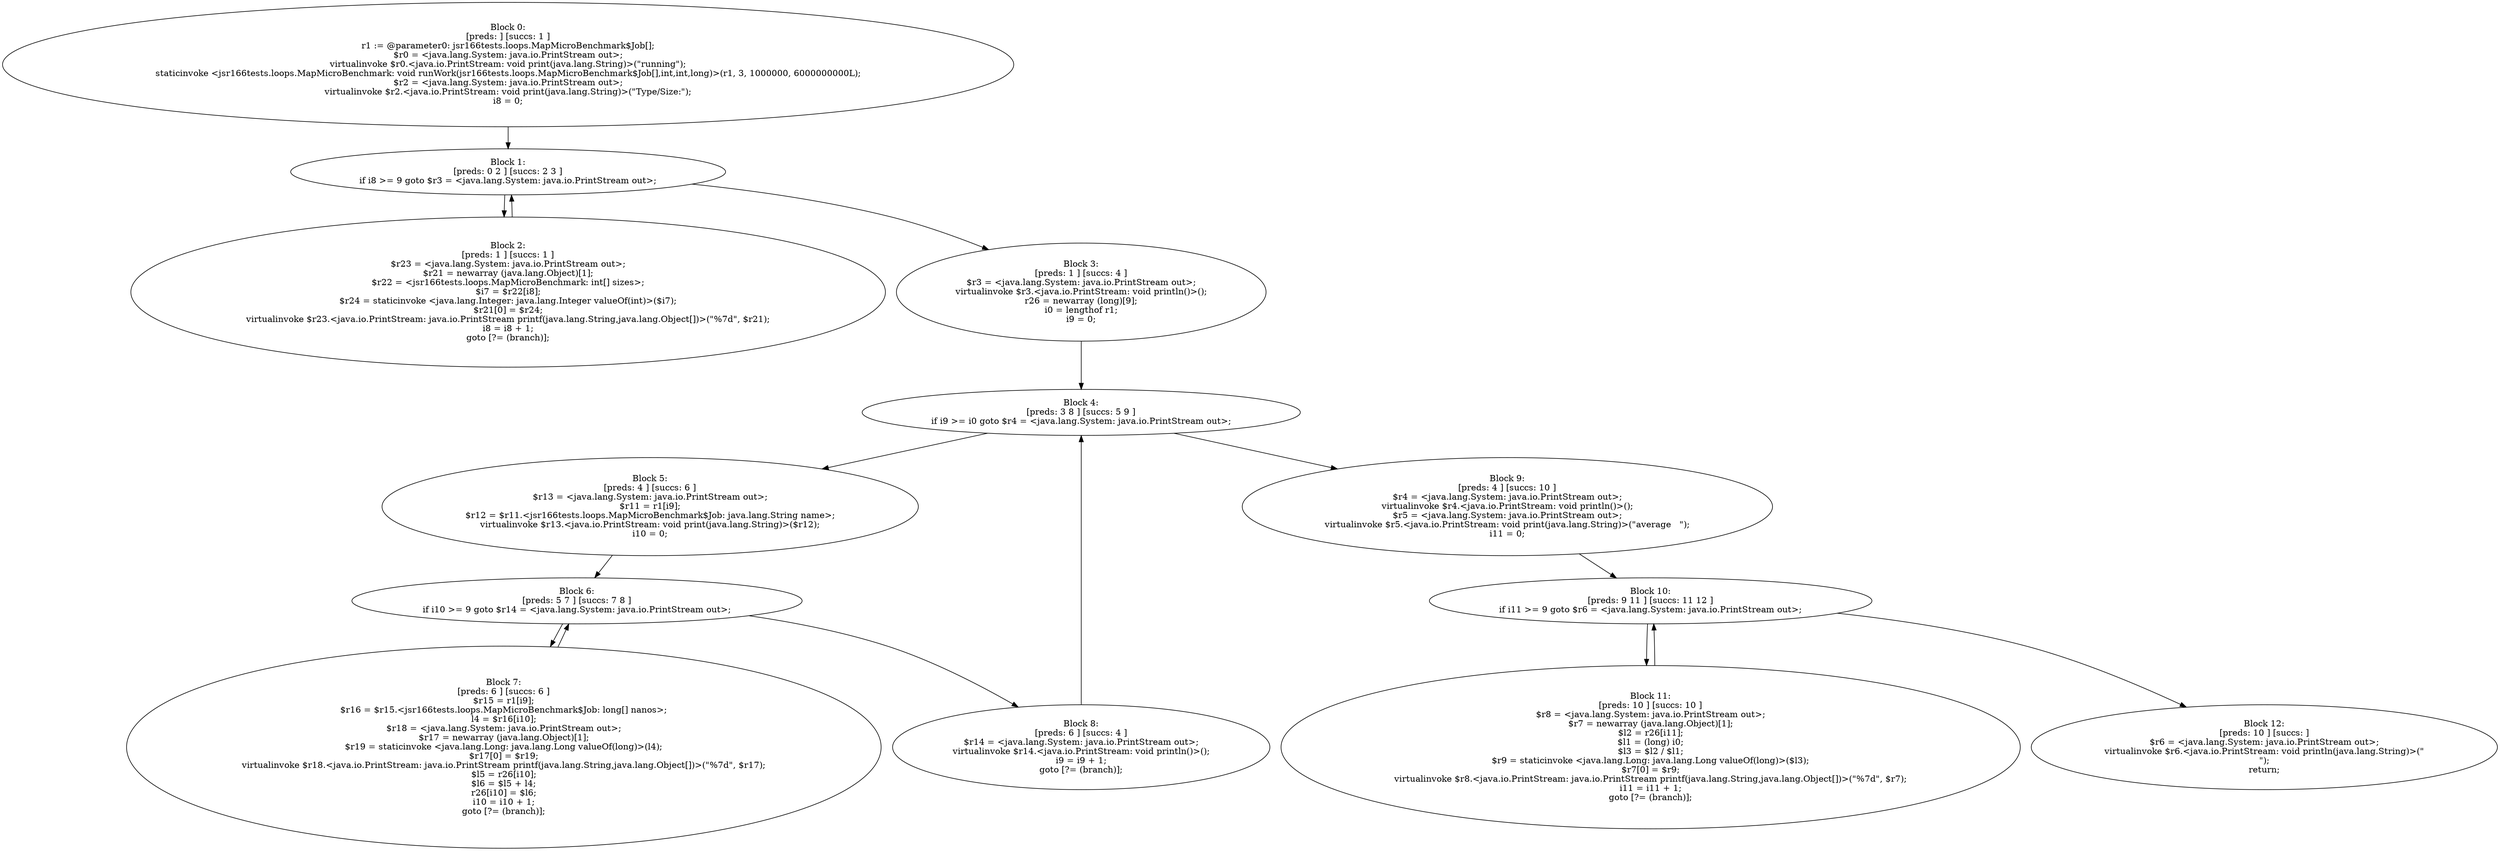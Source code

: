 digraph "unitGraph" {
    "Block 0:
[preds: ] [succs: 1 ]
r1 := @parameter0: jsr166tests.loops.MapMicroBenchmark$Job[];
$r0 = <java.lang.System: java.io.PrintStream out>;
virtualinvoke $r0.<java.io.PrintStream: void print(java.lang.String)>(\"running\");
staticinvoke <jsr166tests.loops.MapMicroBenchmark: void runWork(jsr166tests.loops.MapMicroBenchmark$Job[],int,int,long)>(r1, 3, 1000000, 6000000000L);
$r2 = <java.lang.System: java.io.PrintStream out>;
virtualinvoke $r2.<java.io.PrintStream: void print(java.lang.String)>(\"Type/Size:\");
i8 = 0;
"
    "Block 1:
[preds: 0 2 ] [succs: 2 3 ]
if i8 >= 9 goto $r3 = <java.lang.System: java.io.PrintStream out>;
"
    "Block 2:
[preds: 1 ] [succs: 1 ]
$r23 = <java.lang.System: java.io.PrintStream out>;
$r21 = newarray (java.lang.Object)[1];
$r22 = <jsr166tests.loops.MapMicroBenchmark: int[] sizes>;
$i7 = $r22[i8];
$r24 = staticinvoke <java.lang.Integer: java.lang.Integer valueOf(int)>($i7);
$r21[0] = $r24;
virtualinvoke $r23.<java.io.PrintStream: java.io.PrintStream printf(java.lang.String,java.lang.Object[])>(\"%7d\", $r21);
i8 = i8 + 1;
goto [?= (branch)];
"
    "Block 3:
[preds: 1 ] [succs: 4 ]
$r3 = <java.lang.System: java.io.PrintStream out>;
virtualinvoke $r3.<java.io.PrintStream: void println()>();
r26 = newarray (long)[9];
i0 = lengthof r1;
i9 = 0;
"
    "Block 4:
[preds: 3 8 ] [succs: 5 9 ]
if i9 >= i0 goto $r4 = <java.lang.System: java.io.PrintStream out>;
"
    "Block 5:
[preds: 4 ] [succs: 6 ]
$r13 = <java.lang.System: java.io.PrintStream out>;
$r11 = r1[i9];
$r12 = $r11.<jsr166tests.loops.MapMicroBenchmark$Job: java.lang.String name>;
virtualinvoke $r13.<java.io.PrintStream: void print(java.lang.String)>($r12);
i10 = 0;
"
    "Block 6:
[preds: 5 7 ] [succs: 7 8 ]
if i10 >= 9 goto $r14 = <java.lang.System: java.io.PrintStream out>;
"
    "Block 7:
[preds: 6 ] [succs: 6 ]
$r15 = r1[i9];
$r16 = $r15.<jsr166tests.loops.MapMicroBenchmark$Job: long[] nanos>;
l4 = $r16[i10];
$r18 = <java.lang.System: java.io.PrintStream out>;
$r17 = newarray (java.lang.Object)[1];
$r19 = staticinvoke <java.lang.Long: java.lang.Long valueOf(long)>(l4);
$r17[0] = $r19;
virtualinvoke $r18.<java.io.PrintStream: java.io.PrintStream printf(java.lang.String,java.lang.Object[])>(\"%7d\", $r17);
$l5 = r26[i10];
$l6 = $l5 + l4;
r26[i10] = $l6;
i10 = i10 + 1;
goto [?= (branch)];
"
    "Block 8:
[preds: 6 ] [succs: 4 ]
$r14 = <java.lang.System: java.io.PrintStream out>;
virtualinvoke $r14.<java.io.PrintStream: void println()>();
i9 = i9 + 1;
goto [?= (branch)];
"
    "Block 9:
[preds: 4 ] [succs: 10 ]
$r4 = <java.lang.System: java.io.PrintStream out>;
virtualinvoke $r4.<java.io.PrintStream: void println()>();
$r5 = <java.lang.System: java.io.PrintStream out>;
virtualinvoke $r5.<java.io.PrintStream: void print(java.lang.String)>(\"average   \");
i11 = 0;
"
    "Block 10:
[preds: 9 11 ] [succs: 11 12 ]
if i11 >= 9 goto $r6 = <java.lang.System: java.io.PrintStream out>;
"
    "Block 11:
[preds: 10 ] [succs: 10 ]
$r8 = <java.lang.System: java.io.PrintStream out>;
$r7 = newarray (java.lang.Object)[1];
$l2 = r26[i11];
$l1 = (long) i0;
$l3 = $l2 / $l1;
$r9 = staticinvoke <java.lang.Long: java.lang.Long valueOf(long)>($l3);
$r7[0] = $r9;
virtualinvoke $r8.<java.io.PrintStream: java.io.PrintStream printf(java.lang.String,java.lang.Object[])>(\"%7d\", $r7);
i11 = i11 + 1;
goto [?= (branch)];
"
    "Block 12:
[preds: 10 ] [succs: ]
$r6 = <java.lang.System: java.io.PrintStream out>;
virtualinvoke $r6.<java.io.PrintStream: void println(java.lang.String)>(\"\n\");
return;
"
    "Block 0:
[preds: ] [succs: 1 ]
r1 := @parameter0: jsr166tests.loops.MapMicroBenchmark$Job[];
$r0 = <java.lang.System: java.io.PrintStream out>;
virtualinvoke $r0.<java.io.PrintStream: void print(java.lang.String)>(\"running\");
staticinvoke <jsr166tests.loops.MapMicroBenchmark: void runWork(jsr166tests.loops.MapMicroBenchmark$Job[],int,int,long)>(r1, 3, 1000000, 6000000000L);
$r2 = <java.lang.System: java.io.PrintStream out>;
virtualinvoke $r2.<java.io.PrintStream: void print(java.lang.String)>(\"Type/Size:\");
i8 = 0;
"->"Block 1:
[preds: 0 2 ] [succs: 2 3 ]
if i8 >= 9 goto $r3 = <java.lang.System: java.io.PrintStream out>;
";
    "Block 1:
[preds: 0 2 ] [succs: 2 3 ]
if i8 >= 9 goto $r3 = <java.lang.System: java.io.PrintStream out>;
"->"Block 2:
[preds: 1 ] [succs: 1 ]
$r23 = <java.lang.System: java.io.PrintStream out>;
$r21 = newarray (java.lang.Object)[1];
$r22 = <jsr166tests.loops.MapMicroBenchmark: int[] sizes>;
$i7 = $r22[i8];
$r24 = staticinvoke <java.lang.Integer: java.lang.Integer valueOf(int)>($i7);
$r21[0] = $r24;
virtualinvoke $r23.<java.io.PrintStream: java.io.PrintStream printf(java.lang.String,java.lang.Object[])>(\"%7d\", $r21);
i8 = i8 + 1;
goto [?= (branch)];
";
    "Block 1:
[preds: 0 2 ] [succs: 2 3 ]
if i8 >= 9 goto $r3 = <java.lang.System: java.io.PrintStream out>;
"->"Block 3:
[preds: 1 ] [succs: 4 ]
$r3 = <java.lang.System: java.io.PrintStream out>;
virtualinvoke $r3.<java.io.PrintStream: void println()>();
r26 = newarray (long)[9];
i0 = lengthof r1;
i9 = 0;
";
    "Block 2:
[preds: 1 ] [succs: 1 ]
$r23 = <java.lang.System: java.io.PrintStream out>;
$r21 = newarray (java.lang.Object)[1];
$r22 = <jsr166tests.loops.MapMicroBenchmark: int[] sizes>;
$i7 = $r22[i8];
$r24 = staticinvoke <java.lang.Integer: java.lang.Integer valueOf(int)>($i7);
$r21[0] = $r24;
virtualinvoke $r23.<java.io.PrintStream: java.io.PrintStream printf(java.lang.String,java.lang.Object[])>(\"%7d\", $r21);
i8 = i8 + 1;
goto [?= (branch)];
"->"Block 1:
[preds: 0 2 ] [succs: 2 3 ]
if i8 >= 9 goto $r3 = <java.lang.System: java.io.PrintStream out>;
";
    "Block 3:
[preds: 1 ] [succs: 4 ]
$r3 = <java.lang.System: java.io.PrintStream out>;
virtualinvoke $r3.<java.io.PrintStream: void println()>();
r26 = newarray (long)[9];
i0 = lengthof r1;
i9 = 0;
"->"Block 4:
[preds: 3 8 ] [succs: 5 9 ]
if i9 >= i0 goto $r4 = <java.lang.System: java.io.PrintStream out>;
";
    "Block 4:
[preds: 3 8 ] [succs: 5 9 ]
if i9 >= i0 goto $r4 = <java.lang.System: java.io.PrintStream out>;
"->"Block 5:
[preds: 4 ] [succs: 6 ]
$r13 = <java.lang.System: java.io.PrintStream out>;
$r11 = r1[i9];
$r12 = $r11.<jsr166tests.loops.MapMicroBenchmark$Job: java.lang.String name>;
virtualinvoke $r13.<java.io.PrintStream: void print(java.lang.String)>($r12);
i10 = 0;
";
    "Block 4:
[preds: 3 8 ] [succs: 5 9 ]
if i9 >= i0 goto $r4 = <java.lang.System: java.io.PrintStream out>;
"->"Block 9:
[preds: 4 ] [succs: 10 ]
$r4 = <java.lang.System: java.io.PrintStream out>;
virtualinvoke $r4.<java.io.PrintStream: void println()>();
$r5 = <java.lang.System: java.io.PrintStream out>;
virtualinvoke $r5.<java.io.PrintStream: void print(java.lang.String)>(\"average   \");
i11 = 0;
";
    "Block 5:
[preds: 4 ] [succs: 6 ]
$r13 = <java.lang.System: java.io.PrintStream out>;
$r11 = r1[i9];
$r12 = $r11.<jsr166tests.loops.MapMicroBenchmark$Job: java.lang.String name>;
virtualinvoke $r13.<java.io.PrintStream: void print(java.lang.String)>($r12);
i10 = 0;
"->"Block 6:
[preds: 5 7 ] [succs: 7 8 ]
if i10 >= 9 goto $r14 = <java.lang.System: java.io.PrintStream out>;
";
    "Block 6:
[preds: 5 7 ] [succs: 7 8 ]
if i10 >= 9 goto $r14 = <java.lang.System: java.io.PrintStream out>;
"->"Block 7:
[preds: 6 ] [succs: 6 ]
$r15 = r1[i9];
$r16 = $r15.<jsr166tests.loops.MapMicroBenchmark$Job: long[] nanos>;
l4 = $r16[i10];
$r18 = <java.lang.System: java.io.PrintStream out>;
$r17 = newarray (java.lang.Object)[1];
$r19 = staticinvoke <java.lang.Long: java.lang.Long valueOf(long)>(l4);
$r17[0] = $r19;
virtualinvoke $r18.<java.io.PrintStream: java.io.PrintStream printf(java.lang.String,java.lang.Object[])>(\"%7d\", $r17);
$l5 = r26[i10];
$l6 = $l5 + l4;
r26[i10] = $l6;
i10 = i10 + 1;
goto [?= (branch)];
";
    "Block 6:
[preds: 5 7 ] [succs: 7 8 ]
if i10 >= 9 goto $r14 = <java.lang.System: java.io.PrintStream out>;
"->"Block 8:
[preds: 6 ] [succs: 4 ]
$r14 = <java.lang.System: java.io.PrintStream out>;
virtualinvoke $r14.<java.io.PrintStream: void println()>();
i9 = i9 + 1;
goto [?= (branch)];
";
    "Block 7:
[preds: 6 ] [succs: 6 ]
$r15 = r1[i9];
$r16 = $r15.<jsr166tests.loops.MapMicroBenchmark$Job: long[] nanos>;
l4 = $r16[i10];
$r18 = <java.lang.System: java.io.PrintStream out>;
$r17 = newarray (java.lang.Object)[1];
$r19 = staticinvoke <java.lang.Long: java.lang.Long valueOf(long)>(l4);
$r17[0] = $r19;
virtualinvoke $r18.<java.io.PrintStream: java.io.PrintStream printf(java.lang.String,java.lang.Object[])>(\"%7d\", $r17);
$l5 = r26[i10];
$l6 = $l5 + l4;
r26[i10] = $l6;
i10 = i10 + 1;
goto [?= (branch)];
"->"Block 6:
[preds: 5 7 ] [succs: 7 8 ]
if i10 >= 9 goto $r14 = <java.lang.System: java.io.PrintStream out>;
";
    "Block 8:
[preds: 6 ] [succs: 4 ]
$r14 = <java.lang.System: java.io.PrintStream out>;
virtualinvoke $r14.<java.io.PrintStream: void println()>();
i9 = i9 + 1;
goto [?= (branch)];
"->"Block 4:
[preds: 3 8 ] [succs: 5 9 ]
if i9 >= i0 goto $r4 = <java.lang.System: java.io.PrintStream out>;
";
    "Block 9:
[preds: 4 ] [succs: 10 ]
$r4 = <java.lang.System: java.io.PrintStream out>;
virtualinvoke $r4.<java.io.PrintStream: void println()>();
$r5 = <java.lang.System: java.io.PrintStream out>;
virtualinvoke $r5.<java.io.PrintStream: void print(java.lang.String)>(\"average   \");
i11 = 0;
"->"Block 10:
[preds: 9 11 ] [succs: 11 12 ]
if i11 >= 9 goto $r6 = <java.lang.System: java.io.PrintStream out>;
";
    "Block 10:
[preds: 9 11 ] [succs: 11 12 ]
if i11 >= 9 goto $r6 = <java.lang.System: java.io.PrintStream out>;
"->"Block 11:
[preds: 10 ] [succs: 10 ]
$r8 = <java.lang.System: java.io.PrintStream out>;
$r7 = newarray (java.lang.Object)[1];
$l2 = r26[i11];
$l1 = (long) i0;
$l3 = $l2 / $l1;
$r9 = staticinvoke <java.lang.Long: java.lang.Long valueOf(long)>($l3);
$r7[0] = $r9;
virtualinvoke $r8.<java.io.PrintStream: java.io.PrintStream printf(java.lang.String,java.lang.Object[])>(\"%7d\", $r7);
i11 = i11 + 1;
goto [?= (branch)];
";
    "Block 10:
[preds: 9 11 ] [succs: 11 12 ]
if i11 >= 9 goto $r6 = <java.lang.System: java.io.PrintStream out>;
"->"Block 12:
[preds: 10 ] [succs: ]
$r6 = <java.lang.System: java.io.PrintStream out>;
virtualinvoke $r6.<java.io.PrintStream: void println(java.lang.String)>(\"\n\");
return;
";
    "Block 11:
[preds: 10 ] [succs: 10 ]
$r8 = <java.lang.System: java.io.PrintStream out>;
$r7 = newarray (java.lang.Object)[1];
$l2 = r26[i11];
$l1 = (long) i0;
$l3 = $l2 / $l1;
$r9 = staticinvoke <java.lang.Long: java.lang.Long valueOf(long)>($l3);
$r7[0] = $r9;
virtualinvoke $r8.<java.io.PrintStream: java.io.PrintStream printf(java.lang.String,java.lang.Object[])>(\"%7d\", $r7);
i11 = i11 + 1;
goto [?= (branch)];
"->"Block 10:
[preds: 9 11 ] [succs: 11 12 ]
if i11 >= 9 goto $r6 = <java.lang.System: java.io.PrintStream out>;
";
}
